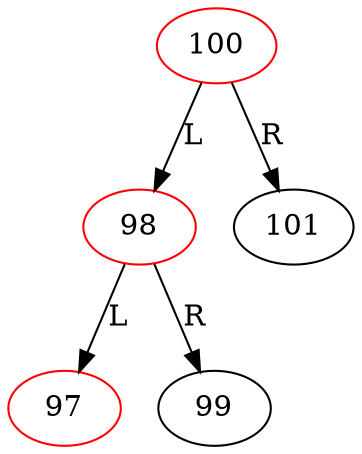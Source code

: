 digraph PreOrderTraversal2 {
"100" -> {"98"} [label="L"]
"100" -> {"101"} [label="R"]
"98" -> {"97"} [label="L"]
"98" -> {"99"} [label="R"]
"100" [color=red]
"98" [color=red]
"97" [color=red]
}
